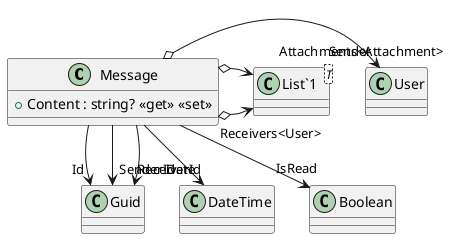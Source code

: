 @startuml
class Message {
    + Content : string? <<get>> <<set>>
}
class "List`1"<T> {
}
Message --> "Id" Guid
Message --> "Date" DateTime
Message --> "IsRead" Boolean
Message --> "SenderId" Guid
Message o-> "Sender" User
Message --> "ReceiverId" Guid
Message o-> "Receivers<User>" "List`1"
Message o-> "Attachments<Attachment>" "List`1"
@enduml
